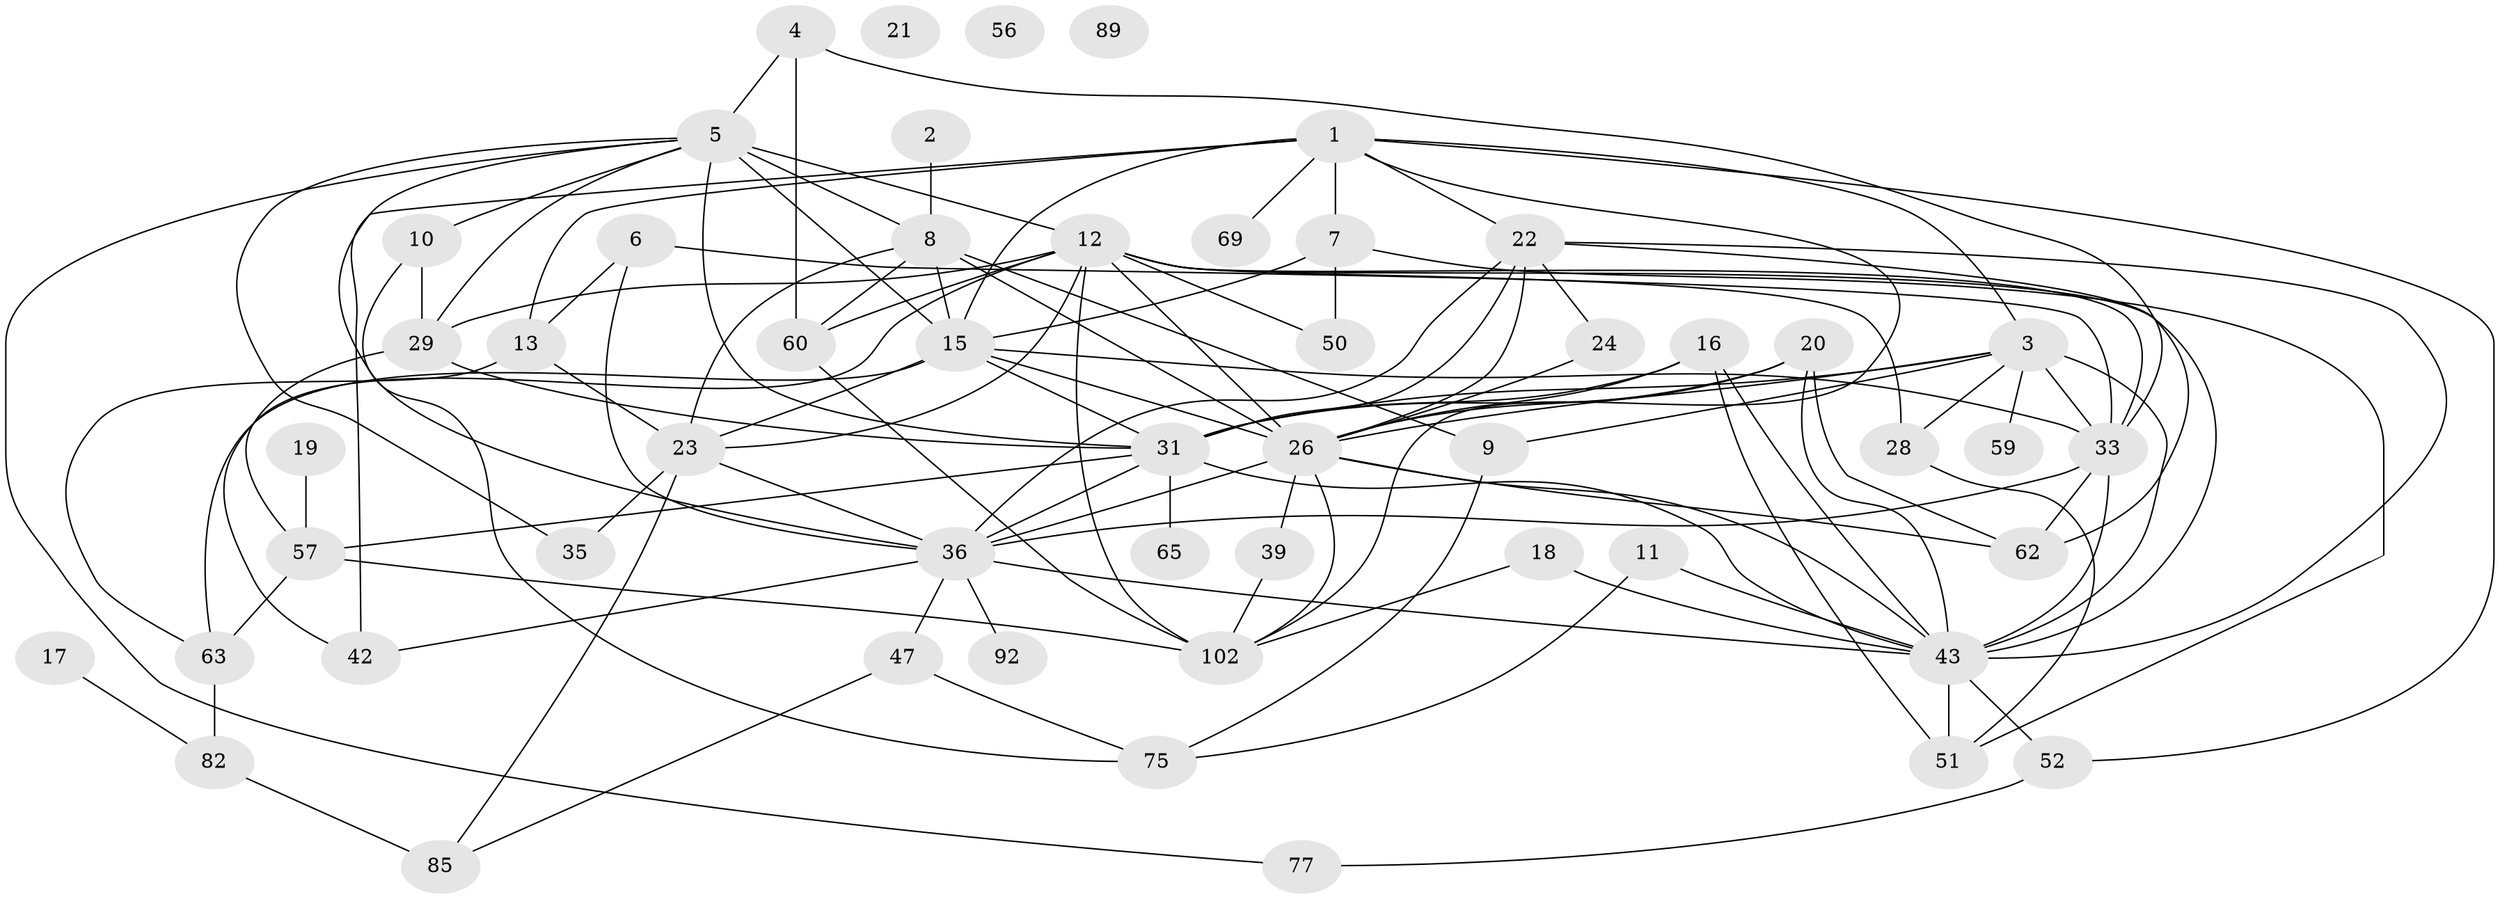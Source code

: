 // original degree distribution, {5: 0.1346153846153846, 1: 0.08653846153846154, 3: 0.2403846153846154, 2: 0.20192307692307693, 6: 0.08653846153846154, 7: 0.038461538461538464, 4: 0.17307692307692307, 0: 0.028846153846153848, 8: 0.009615384615384616}
// Generated by graph-tools (version 1.1) at 2025/16/03/04/25 18:16:46]
// undirected, 52 vertices, 114 edges
graph export_dot {
graph [start="1"]
  node [color=gray90,style=filled];
  1 [super="+79+71"];
  2;
  3 [super="+64+61"];
  4;
  5 [super="+40+41"];
  6;
  7 [super="+14+45"];
  8 [super="+49+38"];
  9;
  10;
  11;
  12 [super="+30"];
  13 [super="+32"];
  15 [super="+25+34"];
  16;
  17;
  18;
  19;
  20 [super="+96+27"];
  21;
  22 [super="+90"];
  23 [super="+46+78"];
  24;
  26 [super="+44"];
  28;
  29 [super="+95"];
  31 [super="+73"];
  33 [super="+87"];
  35;
  36 [super="+48+37"];
  39;
  42;
  43 [super="+83+66"];
  47;
  50 [super="+101"];
  51 [super="+70"];
  52 [super="+97"];
  56;
  57 [super="+100"];
  59 [super="+72"];
  60;
  62;
  63;
  65 [super="+86"];
  69;
  75 [super="+76"];
  77;
  82 [super="+84"];
  85;
  89;
  92;
  102 [super="+104"];
  1 -- 69;
  1 -- 102;
  1 -- 52;
  1 -- 42;
  1 -- 3;
  1 -- 7 [weight=2];
  1 -- 13 [weight=2];
  1 -- 15;
  1 -- 22;
  2 -- 8;
  3 -- 9;
  3 -- 59;
  3 -- 43;
  3 -- 28;
  3 -- 31;
  3 -- 33;
  3 -- 26;
  4 -- 33;
  4 -- 60;
  4 -- 5;
  5 -- 77;
  5 -- 35;
  5 -- 12 [weight=2];
  5 -- 29;
  5 -- 31;
  5 -- 8;
  5 -- 10;
  5 -- 15;
  5 -- 36;
  6 -- 13;
  6 -- 33;
  6 -- 36;
  7 -- 15;
  7 -- 50;
  7 -- 51;
  8 -- 23;
  8 -- 9;
  8 -- 26;
  8 -- 60;
  8 -- 15;
  9 -- 75;
  10 -- 29;
  10 -- 75;
  11 -- 43;
  11 -- 75;
  12 -- 43 [weight=2];
  12 -- 102 [weight=2];
  12 -- 42;
  12 -- 60 [weight=3];
  12 -- 50;
  12 -- 23;
  12 -- 28;
  12 -- 29;
  12 -- 33;
  12 -- 26 [weight=2];
  13 -- 63;
  13 -- 23 [weight=2];
  15 -- 33;
  15 -- 31;
  15 -- 23;
  15 -- 63;
  15 -- 26;
  16 -- 31;
  16 -- 43;
  16 -- 26;
  16 -- 51;
  17 -- 82;
  18 -- 102;
  18 -- 43;
  19 -- 57;
  20 -- 62;
  20 -- 43;
  20 -- 26;
  20 -- 31;
  22 -- 24;
  22 -- 36;
  22 -- 26;
  22 -- 43;
  22 -- 62;
  22 -- 31;
  23 -- 35;
  23 -- 36 [weight=2];
  23 -- 85;
  24 -- 26;
  26 -- 62;
  26 -- 36 [weight=3];
  26 -- 102;
  26 -- 39;
  26 -- 43;
  28 -- 51;
  29 -- 57;
  29 -- 31;
  31 -- 57;
  31 -- 43;
  31 -- 65;
  31 -- 36;
  33 -- 36 [weight=2];
  33 -- 43;
  33 -- 62;
  36 -- 92;
  36 -- 42;
  36 -- 47;
  36 -- 43;
  39 -- 102;
  43 -- 51;
  43 -- 52;
  47 -- 85;
  47 -- 75;
  52 -- 77;
  57 -- 63;
  57 -- 102;
  60 -- 102;
  63 -- 82;
  82 -- 85;
}
